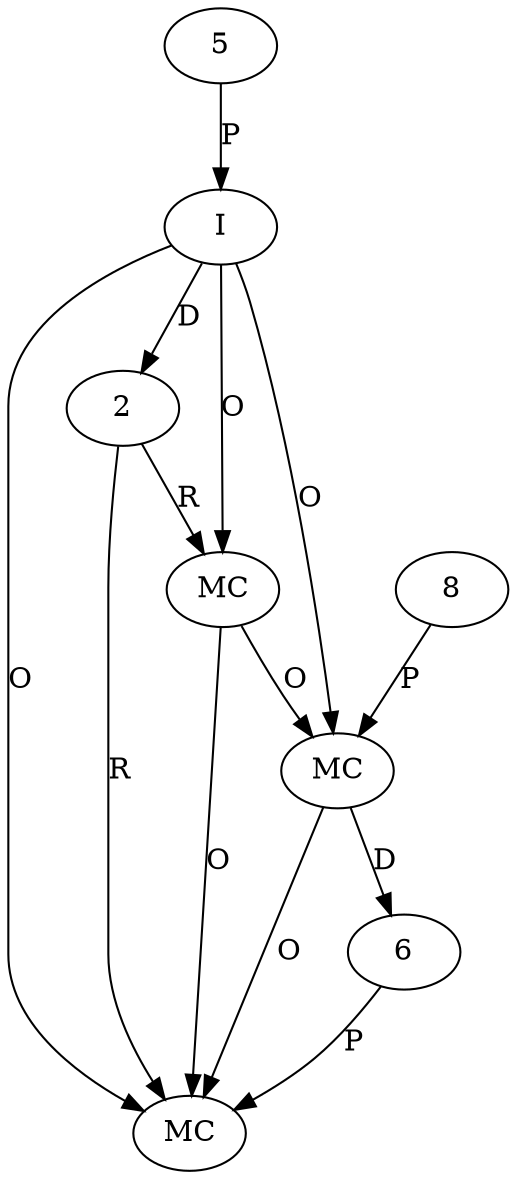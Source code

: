 digraph "AUG" {

  1 [ label="MC" s="includes()" t="MavenVersionRange" l="101" ];
  2 [ t="MavenVersionRange" n="mvr" ];
  3 [ label="MC" s="toString()" t="Object" l="99" ];
  4 [ label="I" t="MavenVersionRange" l="98" ];
  5 [ t="String" v="[1.0,)" ];
  6 [ t="MavenVersion" n="dummy_" ];
  7 [ label="MC" s="parseMavenString()" t="MavenVersion" l="101" ];
  8 [ t="String" v="3" ];
  3 -> 1 [ label="O" ];
  6 -> 1 [ label="P" ];
  4 -> 1 [ label="O" ];
  2 -> 1 [ label="R" ];
  7 -> 1 [ label="O" ];
  4 -> 2 [ label="D" ];
  4 -> 3 [ label="O" ];
  2 -> 3 [ label="R" ];
  5 -> 4 [ label="P" ];
  7 -> 6 [ label="D" ];
  4 -> 7 [ label="O" ];
  3 -> 7 [ label="O" ];
  8 -> 7 [ label="P" ];
}
